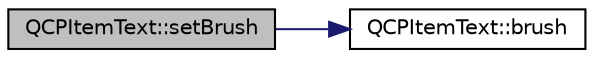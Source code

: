 digraph "QCPItemText::setBrush"
{
 // LATEX_PDF_SIZE
  edge [fontname="Helvetica",fontsize="10",labelfontname="Helvetica",labelfontsize="10"];
  node [fontname="Helvetica",fontsize="10",shape=record];
  rankdir="LR";
  Node1 [label="QCPItemText::setBrush",height=0.2,width=0.4,color="black", fillcolor="grey75", style="filled", fontcolor="black",tooltip=" "];
  Node1 -> Node2 [color="midnightblue",fontsize="10",style="solid",fontname="Helvetica"];
  Node2 [label="QCPItemText::brush",height=0.2,width=0.4,color="black", fillcolor="white", style="filled",URL="$classQCPItemText.html#a2600b9b419f17e2e2381f5ed8267da62",tooltip=" "];
}
